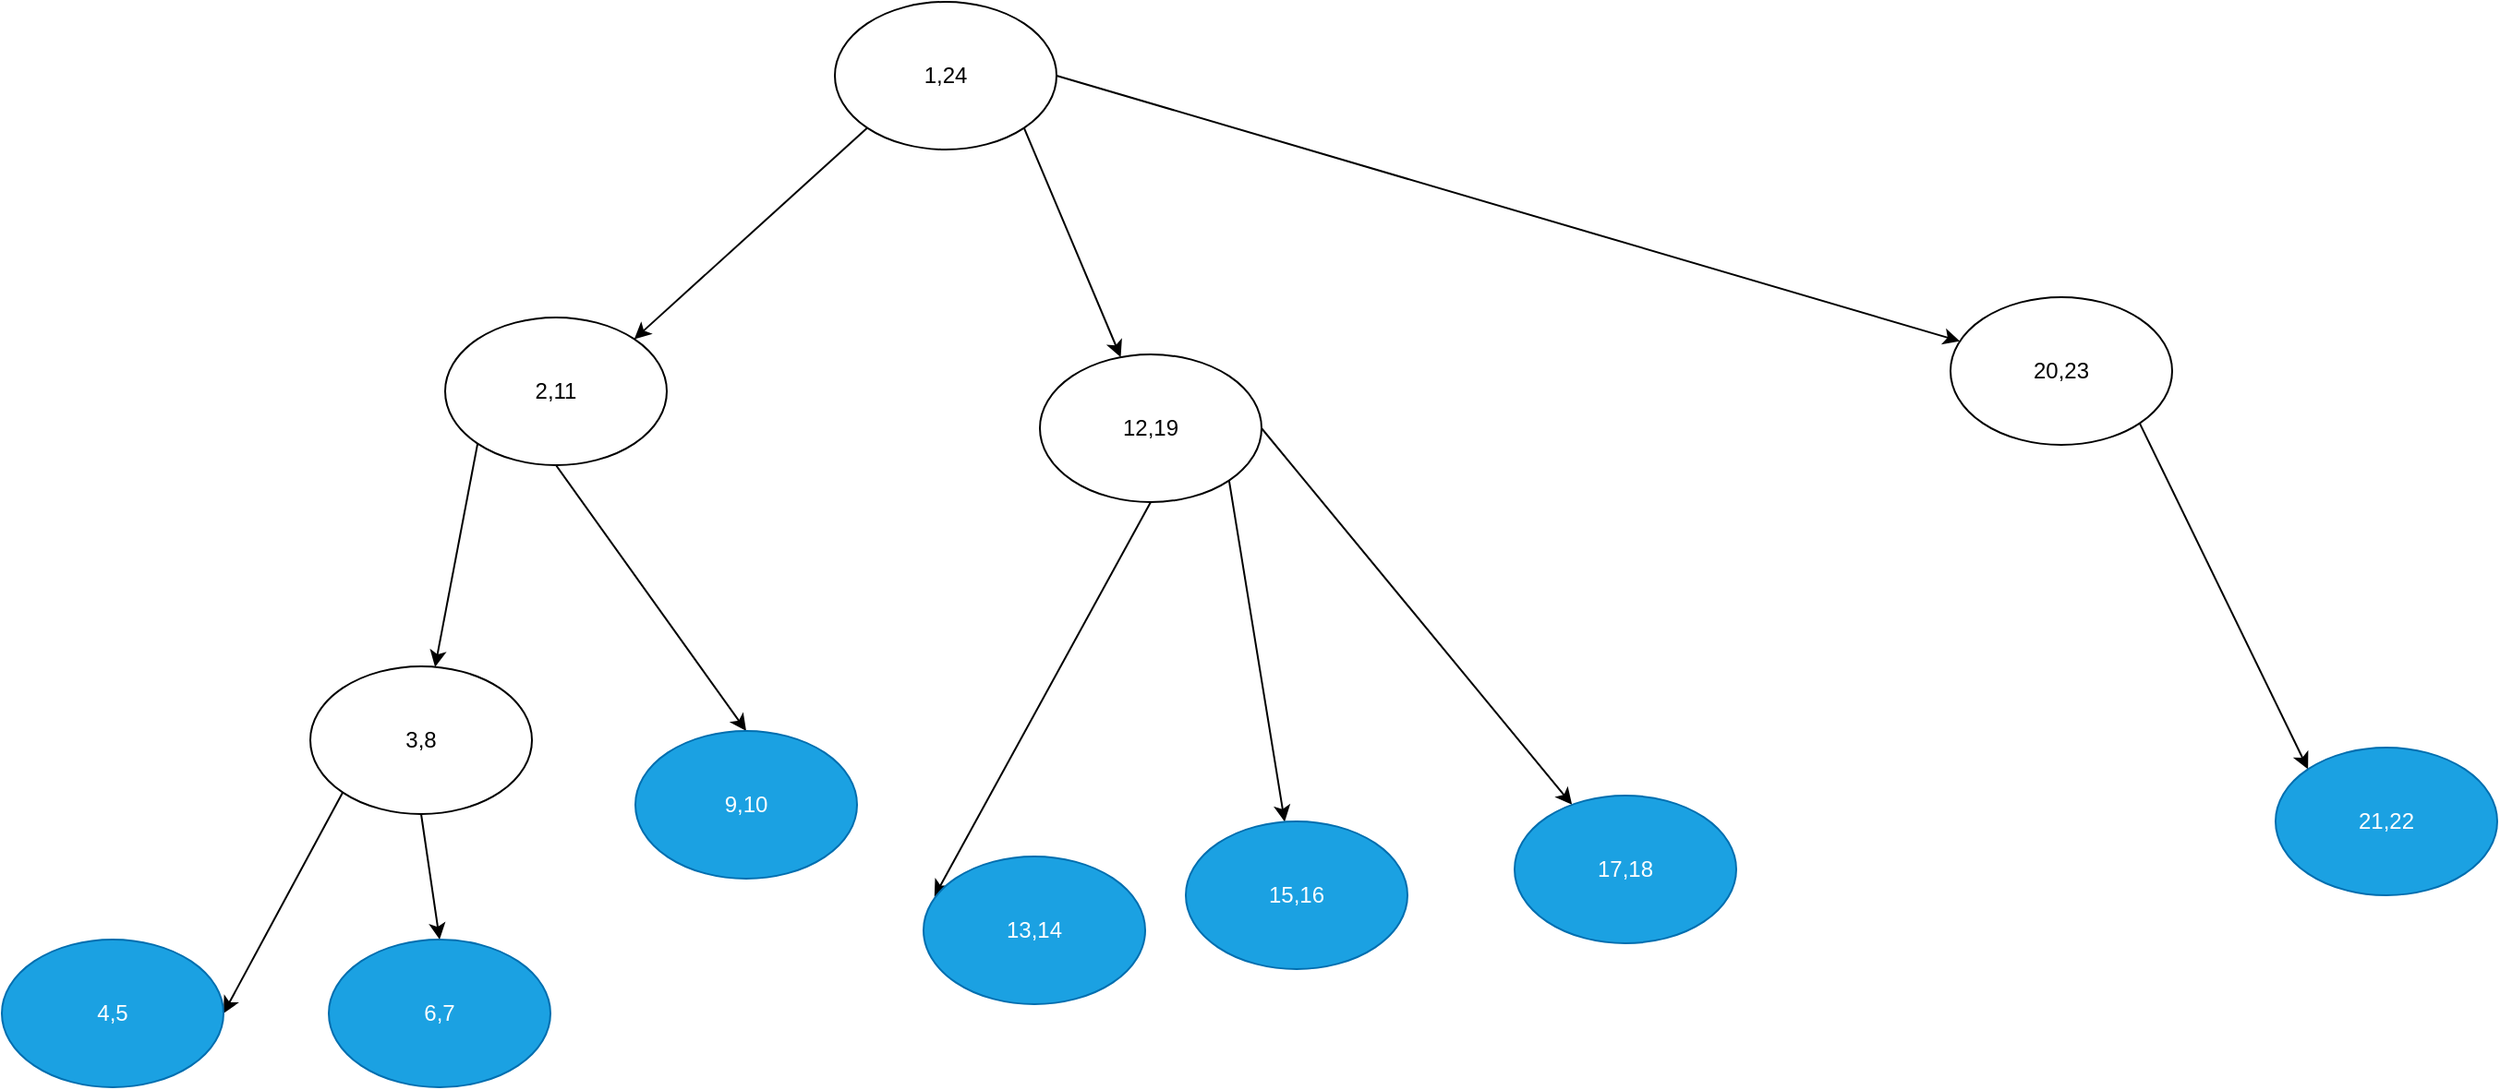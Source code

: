 <mxfile version="13.1.3">
    <diagram id="6hGFLwfOUW9BJ-s0fimq" name="Page-1">
        <mxGraphModel dx="1925" dy="1127" grid="0" gridSize="10" guides="1" tooltips="1" connect="1" arrows="1" fold="1" page="0" pageScale="1" pageWidth="827" pageHeight="1169" math="0" shadow="0">
            <root>
                <mxCell id="0"/>
                <mxCell id="1" parent="0"/>
                <mxCell id="11" style="edgeStyle=none;rounded=0;orthogonalLoop=1;jettySize=auto;html=1;exitX=0;exitY=1;exitDx=0;exitDy=0;entryX=1;entryY=0;entryDx=0;entryDy=0;" parent="1" source="2" target="3" edge="1">
                    <mxGeometry relative="1" as="geometry"/>
                </mxCell>
                <mxCell id="12" style="edgeStyle=none;rounded=0;orthogonalLoop=1;jettySize=auto;html=1;exitX=1;exitY=1;exitDx=0;exitDy=0;" parent="1" source="2" target="4" edge="1">
                    <mxGeometry relative="1" as="geometry"/>
                </mxCell>
                <mxCell id="13" style="edgeStyle=none;rounded=0;orthogonalLoop=1;jettySize=auto;html=1;exitX=1;exitY=0.5;exitDx=0;exitDy=0;" parent="1" source="2" target="5" edge="1">
                    <mxGeometry relative="1" as="geometry"/>
                </mxCell>
                <mxCell id="2" value="1,24" style="ellipse;whiteSpace=wrap;html=1;" parent="1" vertex="1">
                    <mxGeometry x="302" y="-113" width="120" height="80" as="geometry"/>
                </mxCell>
                <mxCell id="14" style="edgeStyle=none;rounded=0;orthogonalLoop=1;jettySize=auto;html=1;exitX=0;exitY=1;exitDx=0;exitDy=0;" parent="1" source="3" target="6" edge="1">
                    <mxGeometry relative="1" as="geometry"/>
                </mxCell>
                <mxCell id="15" style="edgeStyle=none;rounded=0;orthogonalLoop=1;jettySize=auto;html=1;exitX=0.5;exitY=1;exitDx=0;exitDy=0;entryX=0.5;entryY=0;entryDx=0;entryDy=0;" parent="1" source="3" target="7" edge="1">
                    <mxGeometry relative="1" as="geometry"/>
                </mxCell>
                <mxCell id="3" value="2,11" style="ellipse;whiteSpace=wrap;html=1;" parent="1" vertex="1">
                    <mxGeometry x="91" y="58" width="120" height="80" as="geometry"/>
                </mxCell>
                <mxCell id="16" style="edgeStyle=none;rounded=0;orthogonalLoop=1;jettySize=auto;html=1;exitX=0.5;exitY=1;exitDx=0;exitDy=0;entryX=0.049;entryY=0.272;entryDx=0;entryDy=0;entryPerimeter=0;" parent="1" source="4" target="8" edge="1">
                    <mxGeometry relative="1" as="geometry"/>
                </mxCell>
                <mxCell id="17" style="edgeStyle=none;rounded=0;orthogonalLoop=1;jettySize=auto;html=1;exitX=1;exitY=1;exitDx=0;exitDy=0;" parent="1" source="4" target="9" edge="1">
                    <mxGeometry relative="1" as="geometry"/>
                </mxCell>
                <mxCell id="18" style="edgeStyle=none;rounded=0;orthogonalLoop=1;jettySize=auto;html=1;exitX=1;exitY=0.5;exitDx=0;exitDy=0;" parent="1" source="4" target="10" edge="1">
                    <mxGeometry relative="1" as="geometry"/>
                </mxCell>
                <mxCell id="4" value="12,19" style="ellipse;whiteSpace=wrap;html=1;" parent="1" vertex="1">
                    <mxGeometry x="413" y="78" width="120" height="80" as="geometry"/>
                </mxCell>
                <mxCell id="20" style="edgeStyle=none;rounded=0;orthogonalLoop=1;jettySize=auto;html=1;exitX=1;exitY=1;exitDx=0;exitDy=0;entryX=0;entryY=0;entryDx=0;entryDy=0;" parent="1" source="5" target="19" edge="1">
                    <mxGeometry relative="1" as="geometry"/>
                </mxCell>
                <mxCell id="5" value="20,23" style="ellipse;whiteSpace=wrap;html=1;" parent="1" vertex="1">
                    <mxGeometry x="906" y="47" width="120" height="80" as="geometry"/>
                </mxCell>
                <mxCell id="23" style="edgeStyle=none;rounded=0;orthogonalLoop=1;jettySize=auto;html=1;exitX=0;exitY=1;exitDx=0;exitDy=0;entryX=1;entryY=0.5;entryDx=0;entryDy=0;" parent="1" source="6" target="21" edge="1">
                    <mxGeometry relative="1" as="geometry"/>
                </mxCell>
                <mxCell id="24" style="edgeStyle=none;rounded=0;orthogonalLoop=1;jettySize=auto;html=1;exitX=0.5;exitY=1;exitDx=0;exitDy=0;entryX=0.5;entryY=0;entryDx=0;entryDy=0;" parent="1" source="6" target="22" edge="1">
                    <mxGeometry relative="1" as="geometry"/>
                </mxCell>
                <mxCell id="6" value="3,8" style="ellipse;whiteSpace=wrap;html=1;" parent="1" vertex="1">
                    <mxGeometry x="18" y="247" width="120" height="80" as="geometry"/>
                </mxCell>
                <mxCell id="7" value="9,10" style="ellipse;whiteSpace=wrap;html=1;fillColor=#1ba1e2;strokeColor=#006EAF;fontColor=#ffffff;" parent="1" vertex="1">
                    <mxGeometry x="194" y="282" width="120" height="80" as="geometry"/>
                </mxCell>
                <mxCell id="8" value="13,14" style="ellipse;whiteSpace=wrap;html=1;fillColor=#1ba1e2;strokeColor=#006EAF;fontColor=#ffffff;" parent="1" vertex="1">
                    <mxGeometry x="350" y="350" width="120" height="80" as="geometry"/>
                </mxCell>
                <mxCell id="9" value="15,16" style="ellipse;whiteSpace=wrap;html=1;fillColor=#1ba1e2;strokeColor=#006EAF;fontColor=#ffffff;" parent="1" vertex="1">
                    <mxGeometry x="492" y="331" width="120" height="80" as="geometry"/>
                </mxCell>
                <mxCell id="10" value="17,18" style="ellipse;whiteSpace=wrap;html=1;fillColor=#1ba1e2;strokeColor=#006EAF;fontColor=#ffffff;" parent="1" vertex="1">
                    <mxGeometry x="670" y="317" width="120" height="80" as="geometry"/>
                </mxCell>
                <mxCell id="19" value="21,22" style="ellipse;whiteSpace=wrap;html=1;fillColor=#1ba1e2;strokeColor=#006EAF;fontColor=#ffffff;" parent="1" vertex="1">
                    <mxGeometry x="1082" y="291" width="120" height="80" as="geometry"/>
                </mxCell>
                <mxCell id="21" value="4,5" style="ellipse;whiteSpace=wrap;html=1;fillColor=#1ba1e2;strokeColor=#006EAF;fontColor=#ffffff;" parent="1" vertex="1">
                    <mxGeometry x="-149" y="395" width="120" height="80" as="geometry"/>
                </mxCell>
                <mxCell id="22" value="6,7" style="ellipse;whiteSpace=wrap;html=1;fillColor=#1ba1e2;strokeColor=#006EAF;fontColor=#ffffff;" parent="1" vertex="1">
                    <mxGeometry x="28" y="395" width="120" height="80" as="geometry"/>
                </mxCell>
            </root>
        </mxGraphModel>
    </diagram>
</mxfile>